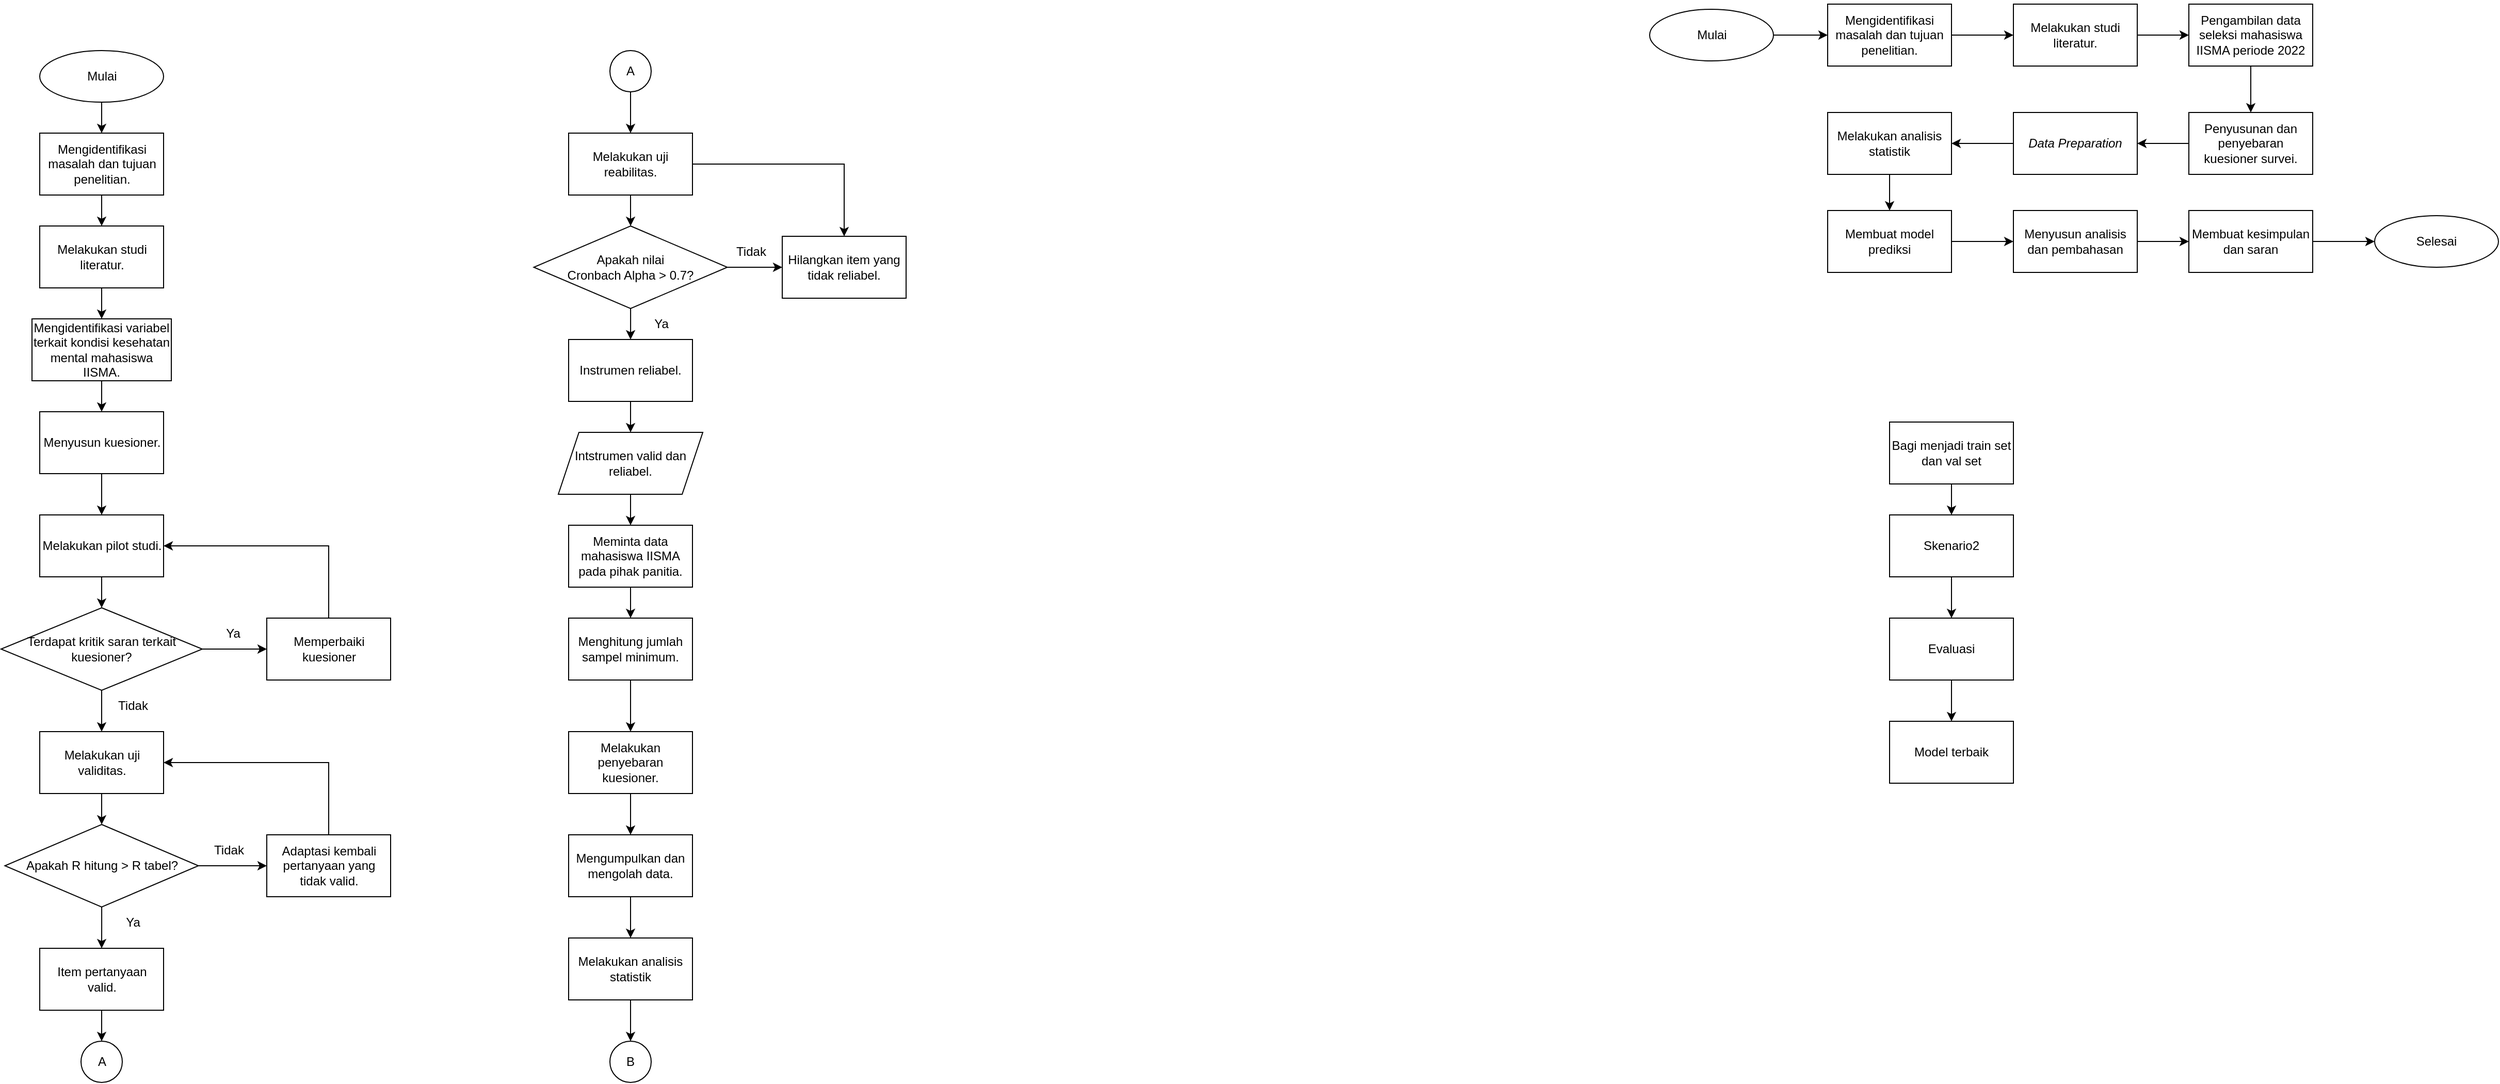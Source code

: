 <mxfile version="20.8.20" type="github"><diagram name="Page-1" id="6vEDRtmlLIIiAEqh84xX"><mxGraphModel dx="1050" dy="566" grid="1" gridSize="10" guides="1" tooltips="1" connect="1" arrows="1" fold="1" page="1" pageScale="1" pageWidth="850" pageHeight="1100" math="0" shadow="0"><root><mxCell id="0"/><mxCell id="1" parent="0"/><mxCell id="Qq9XXUf_qSSNxt4n9Jsq-1" value="" style="group" vertex="1" connectable="0" parent="1"><mxGeometry x="40" y="85" width="377.5" height="620" as="geometry"/></mxCell><mxCell id="Qq9XXUf_qSSNxt4n9Jsq-2" value="Mulai" style="ellipse;whiteSpace=wrap;html=1;" vertex="1" parent="Qq9XXUf_qSSNxt4n9Jsq-1"><mxGeometry x="37.5" width="120" height="50" as="geometry"/></mxCell><mxCell id="Qq9XXUf_qSSNxt4n9Jsq-3" value="Mengidentifikasi masalah dan tujuan penelitian." style="rounded=0;whiteSpace=wrap;html=1;" vertex="1" parent="Qq9XXUf_qSSNxt4n9Jsq-1"><mxGeometry x="37.5" y="80" width="120" height="60" as="geometry"/></mxCell><mxCell id="Qq9XXUf_qSSNxt4n9Jsq-4" style="edgeStyle=orthogonalEdgeStyle;rounded=0;orthogonalLoop=1;jettySize=auto;html=1;entryX=0.5;entryY=0;entryDx=0;entryDy=0;" edge="1" parent="Qq9XXUf_qSSNxt4n9Jsq-1" source="Qq9XXUf_qSSNxt4n9Jsq-2" target="Qq9XXUf_qSSNxt4n9Jsq-3"><mxGeometry relative="1" as="geometry"/></mxCell><mxCell id="Qq9XXUf_qSSNxt4n9Jsq-5" value="Melakukan studi literatur." style="rounded=0;whiteSpace=wrap;html=1;" vertex="1" parent="Qq9XXUf_qSSNxt4n9Jsq-1"><mxGeometry x="37.5" y="170" width="120" height="60" as="geometry"/></mxCell><mxCell id="Qq9XXUf_qSSNxt4n9Jsq-6" style="edgeStyle=orthogonalEdgeStyle;rounded=0;orthogonalLoop=1;jettySize=auto;html=1;entryX=0.5;entryY=0;entryDx=0;entryDy=0;" edge="1" parent="Qq9XXUf_qSSNxt4n9Jsq-1" source="Qq9XXUf_qSSNxt4n9Jsq-3" target="Qq9XXUf_qSSNxt4n9Jsq-5"><mxGeometry relative="1" as="geometry"/></mxCell><mxCell id="Qq9XXUf_qSSNxt4n9Jsq-7" value="Mengidentifikasi variabel terkait kondisi kesehatan mental mahasiswa IISMA." style="rounded=0;whiteSpace=wrap;html=1;" vertex="1" parent="Qq9XXUf_qSSNxt4n9Jsq-1"><mxGeometry x="30" y="260" width="135" height="60" as="geometry"/></mxCell><mxCell id="Qq9XXUf_qSSNxt4n9Jsq-8" style="edgeStyle=orthogonalEdgeStyle;rounded=0;orthogonalLoop=1;jettySize=auto;html=1;entryX=0.5;entryY=0;entryDx=0;entryDy=0;" edge="1" parent="Qq9XXUf_qSSNxt4n9Jsq-1" source="Qq9XXUf_qSSNxt4n9Jsq-5" target="Qq9XXUf_qSSNxt4n9Jsq-7"><mxGeometry relative="1" as="geometry"/></mxCell><mxCell id="Qq9XXUf_qSSNxt4n9Jsq-9" value="Menyusun kuesioner." style="rounded=0;whiteSpace=wrap;html=1;" vertex="1" parent="Qq9XXUf_qSSNxt4n9Jsq-1"><mxGeometry x="37.5" y="350" width="120" height="60" as="geometry"/></mxCell><mxCell id="Qq9XXUf_qSSNxt4n9Jsq-10" style="edgeStyle=orthogonalEdgeStyle;rounded=0;orthogonalLoop=1;jettySize=auto;html=1;entryX=0.5;entryY=0;entryDx=0;entryDy=0;" edge="1" parent="Qq9XXUf_qSSNxt4n9Jsq-1" source="Qq9XXUf_qSSNxt4n9Jsq-7" target="Qq9XXUf_qSSNxt4n9Jsq-9"><mxGeometry relative="1" as="geometry"/></mxCell><mxCell id="Qq9XXUf_qSSNxt4n9Jsq-11" value="Melakukan pilot studi." style="rounded=0;whiteSpace=wrap;html=1;" vertex="1" parent="Qq9XXUf_qSSNxt4n9Jsq-1"><mxGeometry x="37.5" y="450" width="120" height="60" as="geometry"/></mxCell><mxCell id="Qq9XXUf_qSSNxt4n9Jsq-12" style="edgeStyle=orthogonalEdgeStyle;rounded=0;orthogonalLoop=1;jettySize=auto;html=1;" edge="1" parent="Qq9XXUf_qSSNxt4n9Jsq-1" source="Qq9XXUf_qSSNxt4n9Jsq-9" target="Qq9XXUf_qSSNxt4n9Jsq-11"><mxGeometry relative="1" as="geometry"/></mxCell><mxCell id="Qq9XXUf_qSSNxt4n9Jsq-13" value="Terdapat kritik saran terkait kuesioner?" style="rhombus;whiteSpace=wrap;html=1;" vertex="1" parent="Qq9XXUf_qSSNxt4n9Jsq-1"><mxGeometry y="540" width="195" height="80" as="geometry"/></mxCell><mxCell id="Qq9XXUf_qSSNxt4n9Jsq-14" style="edgeStyle=orthogonalEdgeStyle;rounded=0;orthogonalLoop=1;jettySize=auto;html=1;entryX=0.5;entryY=0;entryDx=0;entryDy=0;" edge="1" parent="Qq9XXUf_qSSNxt4n9Jsq-1" source="Qq9XXUf_qSSNxt4n9Jsq-11" target="Qq9XXUf_qSSNxt4n9Jsq-13"><mxGeometry relative="1" as="geometry"/></mxCell><mxCell id="Qq9XXUf_qSSNxt4n9Jsq-15" style="edgeStyle=orthogonalEdgeStyle;rounded=0;orthogonalLoop=1;jettySize=auto;html=1;entryX=1;entryY=0.5;entryDx=0;entryDy=0;" edge="1" parent="Qq9XXUf_qSSNxt4n9Jsq-1" source="Qq9XXUf_qSSNxt4n9Jsq-16" target="Qq9XXUf_qSSNxt4n9Jsq-11"><mxGeometry relative="1" as="geometry"><Array as="points"><mxPoint x="317.5" y="480"/></Array></mxGeometry></mxCell><mxCell id="Qq9XXUf_qSSNxt4n9Jsq-16" value="Memperbaiki kuesioner" style="rounded=0;whiteSpace=wrap;html=1;" vertex="1" parent="Qq9XXUf_qSSNxt4n9Jsq-1"><mxGeometry x="257.5" y="550" width="120" height="60" as="geometry"/></mxCell><mxCell id="Qq9XXUf_qSSNxt4n9Jsq-17" style="edgeStyle=orthogonalEdgeStyle;rounded=0;orthogonalLoop=1;jettySize=auto;html=1;entryX=0;entryY=0.5;entryDx=0;entryDy=0;" edge="1" parent="Qq9XXUf_qSSNxt4n9Jsq-1" source="Qq9XXUf_qSSNxt4n9Jsq-13" target="Qq9XXUf_qSSNxt4n9Jsq-16"><mxGeometry relative="1" as="geometry"/></mxCell><mxCell id="Qq9XXUf_qSSNxt4n9Jsq-18" value="Ya" style="text;html=1;strokeColor=none;fillColor=none;align=center;verticalAlign=middle;whiteSpace=wrap;rounded=0;" vertex="1" parent="Qq9XXUf_qSSNxt4n9Jsq-1"><mxGeometry x="195" y="550" width="60" height="30" as="geometry"/></mxCell><mxCell id="Qq9XXUf_qSSNxt4n9Jsq-19" style="edgeStyle=orthogonalEdgeStyle;rounded=0;orthogonalLoop=1;jettySize=auto;html=1;" edge="1" parent="1" source="Qq9XXUf_qSSNxt4n9Jsq-20" target="Qq9XXUf_qSSNxt4n9Jsq-25"><mxGeometry relative="1" as="geometry"/></mxCell><mxCell id="Qq9XXUf_qSSNxt4n9Jsq-20" value="Melakukan uji validitas." style="rounded=0;whiteSpace=wrap;html=1;" vertex="1" parent="1"><mxGeometry x="77.5" y="745" width="120" height="60" as="geometry"/></mxCell><mxCell id="Qq9XXUf_qSSNxt4n9Jsq-21" style="edgeStyle=orthogonalEdgeStyle;rounded=0;orthogonalLoop=1;jettySize=auto;html=1;" edge="1" parent="1" source="Qq9XXUf_qSSNxt4n9Jsq-13" target="Qq9XXUf_qSSNxt4n9Jsq-20"><mxGeometry relative="1" as="geometry"/></mxCell><mxCell id="Qq9XXUf_qSSNxt4n9Jsq-22" value="Tidak" style="text;html=1;strokeColor=none;fillColor=none;align=center;verticalAlign=middle;whiteSpace=wrap;rounded=0;" vertex="1" parent="1"><mxGeometry x="137.5" y="705" width="60" height="30" as="geometry"/></mxCell><mxCell id="Qq9XXUf_qSSNxt4n9Jsq-23" style="edgeStyle=orthogonalEdgeStyle;rounded=0;orthogonalLoop=1;jettySize=auto;html=1;" edge="1" parent="1" source="Qq9XXUf_qSSNxt4n9Jsq-25" target="Qq9XXUf_qSSNxt4n9Jsq-27"><mxGeometry relative="1" as="geometry"/></mxCell><mxCell id="Qq9XXUf_qSSNxt4n9Jsq-24" style="edgeStyle=orthogonalEdgeStyle;rounded=0;orthogonalLoop=1;jettySize=auto;html=1;entryX=0;entryY=0.5;entryDx=0;entryDy=0;" edge="1" parent="1" source="Qq9XXUf_qSSNxt4n9Jsq-25" target="Qq9XXUf_qSSNxt4n9Jsq-29"><mxGeometry relative="1" as="geometry"/></mxCell><mxCell id="Qq9XXUf_qSSNxt4n9Jsq-25" value="Apakah R hitung &amp;gt; R tabel?" style="rhombus;whiteSpace=wrap;html=1;" vertex="1" parent="1"><mxGeometry x="43.75" y="835" width="187.5" height="80" as="geometry"/></mxCell><mxCell id="Qq9XXUf_qSSNxt4n9Jsq-26" style="edgeStyle=orthogonalEdgeStyle;rounded=0;orthogonalLoop=1;jettySize=auto;html=1;entryX=0.5;entryY=0;entryDx=0;entryDy=0;" edge="1" parent="1" source="Qq9XXUf_qSSNxt4n9Jsq-27" target="Qq9XXUf_qSSNxt4n9Jsq-32"><mxGeometry relative="1" as="geometry"/></mxCell><mxCell id="Qq9XXUf_qSSNxt4n9Jsq-27" value="Item pertanyaan valid." style="rounded=0;whiteSpace=wrap;html=1;" vertex="1" parent="1"><mxGeometry x="77.5" y="955" width="120" height="60" as="geometry"/></mxCell><mxCell id="Qq9XXUf_qSSNxt4n9Jsq-28" style="edgeStyle=orthogonalEdgeStyle;rounded=0;orthogonalLoop=1;jettySize=auto;html=1;entryX=1;entryY=0.5;entryDx=0;entryDy=0;" edge="1" parent="1" source="Qq9XXUf_qSSNxt4n9Jsq-29" target="Qq9XXUf_qSSNxt4n9Jsq-20"><mxGeometry relative="1" as="geometry"><Array as="points"><mxPoint x="358" y="775"/></Array></mxGeometry></mxCell><mxCell id="Qq9XXUf_qSSNxt4n9Jsq-29" value="Adaptasi kembali pertanyaan yang tidak valid." style="rounded=0;whiteSpace=wrap;html=1;" vertex="1" parent="1"><mxGeometry x="297.5" y="845" width="120" height="60" as="geometry"/></mxCell><mxCell id="Qq9XXUf_qSSNxt4n9Jsq-30" value="Ya" style="text;html=1;strokeColor=none;fillColor=none;align=center;verticalAlign=middle;whiteSpace=wrap;rounded=0;" vertex="1" parent="1"><mxGeometry x="137.5" y="915" width="60" height="30" as="geometry"/></mxCell><mxCell id="Qq9XXUf_qSSNxt4n9Jsq-31" value="Tidak" style="text;html=1;strokeColor=none;fillColor=none;align=center;verticalAlign=middle;whiteSpace=wrap;rounded=0;" vertex="1" parent="1"><mxGeometry x="231.25" y="845" width="60" height="30" as="geometry"/></mxCell><mxCell id="Qq9XXUf_qSSNxt4n9Jsq-32" value="A" style="ellipse;whiteSpace=wrap;html=1;aspect=fixed;" vertex="1" parent="1"><mxGeometry x="117.5" y="1045" width="40" height="40" as="geometry"/></mxCell><mxCell id="Qq9XXUf_qSSNxt4n9Jsq-33" style="edgeStyle=orthogonalEdgeStyle;rounded=0;orthogonalLoop=1;jettySize=auto;html=1;" edge="1" parent="1" source="Qq9XXUf_qSSNxt4n9Jsq-34" target="Qq9XXUf_qSSNxt4n9Jsq-37"><mxGeometry relative="1" as="geometry"/></mxCell><mxCell id="Qq9XXUf_qSSNxt4n9Jsq-34" value="A" style="ellipse;whiteSpace=wrap;html=1;aspect=fixed;" vertex="1" parent="1"><mxGeometry x="630" y="85" width="40" height="40" as="geometry"/></mxCell><mxCell id="Qq9XXUf_qSSNxt4n9Jsq-35" style="edgeStyle=orthogonalEdgeStyle;rounded=0;orthogonalLoop=1;jettySize=auto;html=1;" edge="1" parent="1" source="Qq9XXUf_qSSNxt4n9Jsq-37" target="Qq9XXUf_qSSNxt4n9Jsq-40"><mxGeometry relative="1" as="geometry"/></mxCell><mxCell id="Qq9XXUf_qSSNxt4n9Jsq-36" style="edgeStyle=orthogonalEdgeStyle;rounded=0;orthogonalLoop=1;jettySize=auto;html=1;" edge="1" parent="1" source="Qq9XXUf_qSSNxt4n9Jsq-37" target="Qq9XXUf_qSSNxt4n9Jsq-41"><mxGeometry relative="1" as="geometry"/></mxCell><mxCell id="Qq9XXUf_qSSNxt4n9Jsq-37" value="Melakukan uji reabilitas." style="rounded=0;whiteSpace=wrap;html=1;" vertex="1" parent="1"><mxGeometry x="590" y="165" width="120" height="60" as="geometry"/></mxCell><mxCell id="Qq9XXUf_qSSNxt4n9Jsq-38" style="edgeStyle=orthogonalEdgeStyle;rounded=0;orthogonalLoop=1;jettySize=auto;html=1;entryX=0;entryY=0.5;entryDx=0;entryDy=0;" edge="1" parent="1" source="Qq9XXUf_qSSNxt4n9Jsq-40" target="Qq9XXUf_qSSNxt4n9Jsq-41"><mxGeometry relative="1" as="geometry"/></mxCell><mxCell id="Qq9XXUf_qSSNxt4n9Jsq-39" style="edgeStyle=orthogonalEdgeStyle;rounded=0;orthogonalLoop=1;jettySize=auto;html=1;entryX=0.5;entryY=0;entryDx=0;entryDy=0;" edge="1" parent="1" source="Qq9XXUf_qSSNxt4n9Jsq-40" target="Qq9XXUf_qSSNxt4n9Jsq-44"><mxGeometry relative="1" as="geometry"/></mxCell><mxCell id="Qq9XXUf_qSSNxt4n9Jsq-40" value="&lt;div&gt;Apakah nilai &lt;br&gt;&lt;/div&gt;&lt;div&gt;Cronbach Alpha &amp;gt; 0.7?&lt;/div&gt;" style="rhombus;whiteSpace=wrap;html=1;" vertex="1" parent="1"><mxGeometry x="556.25" y="255" width="187.5" height="80" as="geometry"/></mxCell><mxCell id="Qq9XXUf_qSSNxt4n9Jsq-41" value="Hilangkan item yang tidak reliabel." style="rounded=0;whiteSpace=wrap;html=1;" vertex="1" parent="1"><mxGeometry x="797" y="265" width="120" height="60" as="geometry"/></mxCell><mxCell id="Qq9XXUf_qSSNxt4n9Jsq-42" value="Tidak" style="text;html=1;strokeColor=none;fillColor=none;align=center;verticalAlign=middle;whiteSpace=wrap;rounded=0;" vertex="1" parent="1"><mxGeometry x="737" y="265" width="60" height="30" as="geometry"/></mxCell><mxCell id="Qq9XXUf_qSSNxt4n9Jsq-43" style="edgeStyle=orthogonalEdgeStyle;rounded=0;orthogonalLoop=1;jettySize=auto;html=1;entryX=0.5;entryY=0;entryDx=0;entryDy=0;" edge="1" parent="1" source="Qq9XXUf_qSSNxt4n9Jsq-44" target="Qq9XXUf_qSSNxt4n9Jsq-47"><mxGeometry relative="1" as="geometry"/></mxCell><mxCell id="Qq9XXUf_qSSNxt4n9Jsq-44" value="Instrumen reliabel." style="rounded=0;whiteSpace=wrap;html=1;" vertex="1" parent="1"><mxGeometry x="590" y="365" width="120" height="60" as="geometry"/></mxCell><mxCell id="Qq9XXUf_qSSNxt4n9Jsq-45" value="Ya" style="text;html=1;strokeColor=none;fillColor=none;align=center;verticalAlign=middle;whiteSpace=wrap;rounded=0;" vertex="1" parent="1"><mxGeometry x="650" y="335" width="60" height="30" as="geometry"/></mxCell><mxCell id="Qq9XXUf_qSSNxt4n9Jsq-46" style="edgeStyle=orthogonalEdgeStyle;rounded=0;orthogonalLoop=1;jettySize=auto;html=1;entryX=0.5;entryY=0;entryDx=0;entryDy=0;" edge="1" parent="1" source="Qq9XXUf_qSSNxt4n9Jsq-47" target="Qq9XXUf_qSSNxt4n9Jsq-49"><mxGeometry relative="1" as="geometry"/></mxCell><mxCell id="Qq9XXUf_qSSNxt4n9Jsq-47" value="Intstrumen valid dan reliabel." style="shape=parallelogram;perimeter=parallelogramPerimeter;whiteSpace=wrap;html=1;fixedSize=1;" vertex="1" parent="1"><mxGeometry x="580" y="455" width="140" height="60" as="geometry"/></mxCell><mxCell id="Qq9XXUf_qSSNxt4n9Jsq-48" style="edgeStyle=orthogonalEdgeStyle;rounded=0;orthogonalLoop=1;jettySize=auto;html=1;entryX=0.5;entryY=0;entryDx=0;entryDy=0;" edge="1" parent="1" source="Qq9XXUf_qSSNxt4n9Jsq-49" target="Qq9XXUf_qSSNxt4n9Jsq-51"><mxGeometry relative="1" as="geometry"/></mxCell><mxCell id="Qq9XXUf_qSSNxt4n9Jsq-49" value="Meminta data mahasiswa IISMA pada pihak panitia." style="rounded=0;whiteSpace=wrap;html=1;" vertex="1" parent="1"><mxGeometry x="590" y="545" width="120" height="60" as="geometry"/></mxCell><mxCell id="Qq9XXUf_qSSNxt4n9Jsq-50" style="edgeStyle=orthogonalEdgeStyle;rounded=0;orthogonalLoop=1;jettySize=auto;html=1;entryX=0.5;entryY=0;entryDx=0;entryDy=0;" edge="1" parent="1" source="Qq9XXUf_qSSNxt4n9Jsq-51" target="Qq9XXUf_qSSNxt4n9Jsq-53"><mxGeometry relative="1" as="geometry"/></mxCell><mxCell id="Qq9XXUf_qSSNxt4n9Jsq-51" value="Menghitung jumlah sampel minimum." style="rounded=0;whiteSpace=wrap;html=1;" vertex="1" parent="1"><mxGeometry x="590" y="635" width="120" height="60" as="geometry"/></mxCell><mxCell id="Qq9XXUf_qSSNxt4n9Jsq-52" style="edgeStyle=orthogonalEdgeStyle;rounded=0;orthogonalLoop=1;jettySize=auto;html=1;entryX=0.5;entryY=0;entryDx=0;entryDy=0;" edge="1" parent="1" source="Qq9XXUf_qSSNxt4n9Jsq-53" target="Qq9XXUf_qSSNxt4n9Jsq-55"><mxGeometry relative="1" as="geometry"/></mxCell><mxCell id="Qq9XXUf_qSSNxt4n9Jsq-53" value="Melakukan penyebaran kuesioner." style="rounded=0;whiteSpace=wrap;html=1;" vertex="1" parent="1"><mxGeometry x="590" y="745" width="120" height="60" as="geometry"/></mxCell><mxCell id="Qq9XXUf_qSSNxt4n9Jsq-54" style="edgeStyle=orthogonalEdgeStyle;rounded=0;orthogonalLoop=1;jettySize=auto;html=1;entryX=0.5;entryY=0;entryDx=0;entryDy=0;" edge="1" parent="1" source="Qq9XXUf_qSSNxt4n9Jsq-55" target="Qq9XXUf_qSSNxt4n9Jsq-57"><mxGeometry relative="1" as="geometry"/></mxCell><mxCell id="Qq9XXUf_qSSNxt4n9Jsq-55" value="Mengumpulkan dan mengolah data." style="rounded=0;whiteSpace=wrap;html=1;" vertex="1" parent="1"><mxGeometry x="590" y="845" width="120" height="60" as="geometry"/></mxCell><mxCell id="Qq9XXUf_qSSNxt4n9Jsq-56" style="edgeStyle=orthogonalEdgeStyle;rounded=0;orthogonalLoop=1;jettySize=auto;html=1;entryX=0.5;entryY=0;entryDx=0;entryDy=0;" edge="1" parent="1" source="Qq9XXUf_qSSNxt4n9Jsq-57" target="Qq9XXUf_qSSNxt4n9Jsq-58"><mxGeometry relative="1" as="geometry"/></mxCell><mxCell id="Qq9XXUf_qSSNxt4n9Jsq-57" value="Melakukan analisis statistik" style="rounded=0;whiteSpace=wrap;html=1;" vertex="1" parent="1"><mxGeometry x="590" y="945" width="120" height="60" as="geometry"/></mxCell><mxCell id="Qq9XXUf_qSSNxt4n9Jsq-58" value="B" style="ellipse;whiteSpace=wrap;html=1;aspect=fixed;" vertex="1" parent="1"><mxGeometry x="630" y="1045" width="40" height="40" as="geometry"/></mxCell><mxCell id="Qq9XXUf_qSSNxt4n9Jsq-83" style="edgeStyle=orthogonalEdgeStyle;rounded=0;orthogonalLoop=1;jettySize=auto;html=1;" edge="1" parent="1" source="Qq9XXUf_qSSNxt4n9Jsq-84" target="Qq9XXUf_qSSNxt4n9Jsq-86"><mxGeometry relative="1" as="geometry"><mxPoint x="1930" y="555" as="targetPoint"/></mxGeometry></mxCell><mxCell id="Qq9XXUf_qSSNxt4n9Jsq-84" value="Bagi menjadi train set dan val set" style="rounded=0;whiteSpace=wrap;html=1;" vertex="1" parent="1"><mxGeometry x="1870" y="445" width="120" height="60" as="geometry"/></mxCell><mxCell id="Qq9XXUf_qSSNxt4n9Jsq-85" style="edgeStyle=orthogonalEdgeStyle;rounded=0;orthogonalLoop=1;jettySize=auto;html=1;entryX=0.5;entryY=0;entryDx=0;entryDy=0;" edge="1" parent="1" source="Qq9XXUf_qSSNxt4n9Jsq-86" target="Qq9XXUf_qSSNxt4n9Jsq-88"><mxGeometry relative="1" as="geometry"/></mxCell><mxCell id="Qq9XXUf_qSSNxt4n9Jsq-86" value="Skenario2" style="rounded=0;whiteSpace=wrap;html=1;" vertex="1" parent="1"><mxGeometry x="1870" y="535" width="120" height="60" as="geometry"/></mxCell><mxCell id="Qq9XXUf_qSSNxt4n9Jsq-87" style="edgeStyle=orthogonalEdgeStyle;rounded=0;orthogonalLoop=1;jettySize=auto;html=1;entryX=0.5;entryY=0;entryDx=0;entryDy=0;" edge="1" parent="1" source="Qq9XXUf_qSSNxt4n9Jsq-88" target="Qq9XXUf_qSSNxt4n9Jsq-89"><mxGeometry relative="1" as="geometry"/></mxCell><mxCell id="Qq9XXUf_qSSNxt4n9Jsq-88" value="Evaluasi" style="rounded=0;whiteSpace=wrap;html=1;" vertex="1" parent="1"><mxGeometry x="1870" y="635" width="120" height="60" as="geometry"/></mxCell><mxCell id="Qq9XXUf_qSSNxt4n9Jsq-89" value="Model terbaik" style="rounded=0;whiteSpace=wrap;html=1;" vertex="1" parent="1"><mxGeometry x="1870" y="735" width="120" height="60" as="geometry"/></mxCell><mxCell id="Qq9XXUf_qSSNxt4n9Jsq-97" value="" style="group" vertex="1" connectable="0" parent="1"><mxGeometry x="1637.5" y="40" width="822.5" height="260" as="geometry"/></mxCell><mxCell id="Qq9XXUf_qSSNxt4n9Jsq-60" value="Selesai" style="ellipse;whiteSpace=wrap;html=1;" vertex="1" parent="Qq9XXUf_qSSNxt4n9Jsq-97"><mxGeometry x="702.5" y="205" width="120" height="50" as="geometry"/></mxCell><mxCell id="Qq9XXUf_qSSNxt4n9Jsq-61" value="Mulai" style="ellipse;whiteSpace=wrap;html=1;" vertex="1" parent="Qq9XXUf_qSSNxt4n9Jsq-97"><mxGeometry y="5" width="120" height="50" as="geometry"/></mxCell><mxCell id="Qq9XXUf_qSSNxt4n9Jsq-62" value="Mengidentifikasi masalah dan tujuan penelitian." style="rounded=0;whiteSpace=wrap;html=1;" vertex="1" parent="Qq9XXUf_qSSNxt4n9Jsq-97"><mxGeometry x="172.5" width="120" height="60" as="geometry"/></mxCell><mxCell id="Qq9XXUf_qSSNxt4n9Jsq-63" style="edgeStyle=orthogonalEdgeStyle;rounded=0;orthogonalLoop=1;jettySize=auto;html=1;entryX=0;entryY=0.5;entryDx=0;entryDy=0;" edge="1" parent="Qq9XXUf_qSSNxt4n9Jsq-97" source="Qq9XXUf_qSSNxt4n9Jsq-61" target="Qq9XXUf_qSSNxt4n9Jsq-62"><mxGeometry relative="1" as="geometry"/></mxCell><mxCell id="Qq9XXUf_qSSNxt4n9Jsq-64" value="Melakukan studi literatur." style="rounded=0;whiteSpace=wrap;html=1;" vertex="1" parent="Qq9XXUf_qSSNxt4n9Jsq-97"><mxGeometry x="352.5" width="120" height="60" as="geometry"/></mxCell><mxCell id="Qq9XXUf_qSSNxt4n9Jsq-65" style="edgeStyle=orthogonalEdgeStyle;rounded=0;orthogonalLoop=1;jettySize=auto;html=1;entryX=0;entryY=0.5;entryDx=0;entryDy=0;" edge="1" parent="Qq9XXUf_qSSNxt4n9Jsq-97" source="Qq9XXUf_qSSNxt4n9Jsq-62" target="Qq9XXUf_qSSNxt4n9Jsq-64"><mxGeometry relative="1" as="geometry"/></mxCell><mxCell id="Qq9XXUf_qSSNxt4n9Jsq-66" value="&lt;p&gt;&lt;span&gt;Pengambilan data seleksi mahasiswa IISMA periode 2022&lt;/span&gt;&lt;/p&gt;" style="rounded=0;whiteSpace=wrap;html=1;" vertex="1" parent="Qq9XXUf_qSSNxt4n9Jsq-97"><mxGeometry x="522.5" width="120" height="60" as="geometry"/></mxCell><mxCell id="Qq9XXUf_qSSNxt4n9Jsq-67" style="edgeStyle=orthogonalEdgeStyle;rounded=0;orthogonalLoop=1;jettySize=auto;html=1;entryX=0;entryY=0.5;entryDx=0;entryDy=0;" edge="1" parent="Qq9XXUf_qSSNxt4n9Jsq-97" source="Qq9XXUf_qSSNxt4n9Jsq-64" target="Qq9XXUf_qSSNxt4n9Jsq-66"><mxGeometry relative="1" as="geometry"/></mxCell><mxCell id="Qq9XXUf_qSSNxt4n9Jsq-68" value="Penyusunan dan penyebaran kuesioner survei." style="rounded=0;whiteSpace=wrap;html=1;" vertex="1" parent="Qq9XXUf_qSSNxt4n9Jsq-97"><mxGeometry x="522.5" y="105" width="120" height="60" as="geometry"/></mxCell><mxCell id="Qq9XXUf_qSSNxt4n9Jsq-69" style="edgeStyle=orthogonalEdgeStyle;rounded=0;orthogonalLoop=1;jettySize=auto;html=1;entryX=0.5;entryY=0;entryDx=0;entryDy=0;" edge="1" parent="Qq9XXUf_qSSNxt4n9Jsq-97" source="Qq9XXUf_qSSNxt4n9Jsq-66" target="Qq9XXUf_qSSNxt4n9Jsq-68"><mxGeometry relative="1" as="geometry"/></mxCell><mxCell id="Qq9XXUf_qSSNxt4n9Jsq-72" value="&lt;i&gt;Data Preparation&lt;/i&gt;" style="rounded=0;whiteSpace=wrap;html=1;" vertex="1" parent="Qq9XXUf_qSSNxt4n9Jsq-97"><mxGeometry x="352.5" y="105" width="120" height="60" as="geometry"/></mxCell><mxCell id="Qq9XXUf_qSSNxt4n9Jsq-90" style="edgeStyle=orthogonalEdgeStyle;rounded=0;orthogonalLoop=1;jettySize=auto;html=1;entryX=1;entryY=0.5;entryDx=0;entryDy=0;" edge="1" parent="Qq9XXUf_qSSNxt4n9Jsq-97" source="Qq9XXUf_qSSNxt4n9Jsq-68" target="Qq9XXUf_qSSNxt4n9Jsq-72"><mxGeometry relative="1" as="geometry"/></mxCell><mxCell id="Qq9XXUf_qSSNxt4n9Jsq-74" value="Melakukan analisis statistik" style="rounded=0;whiteSpace=wrap;html=1;" vertex="1" parent="Qq9XXUf_qSSNxt4n9Jsq-97"><mxGeometry x="172.5" y="105" width="120" height="60" as="geometry"/></mxCell><mxCell id="Qq9XXUf_qSSNxt4n9Jsq-91" style="edgeStyle=orthogonalEdgeStyle;rounded=0;orthogonalLoop=1;jettySize=auto;html=1;entryX=1;entryY=0.5;entryDx=0;entryDy=0;" edge="1" parent="Qq9XXUf_qSSNxt4n9Jsq-97" source="Qq9XXUf_qSSNxt4n9Jsq-72" target="Qq9XXUf_qSSNxt4n9Jsq-74"><mxGeometry relative="1" as="geometry"/></mxCell><mxCell id="Qq9XXUf_qSSNxt4n9Jsq-76" value="Membuat model prediksi" style="rounded=0;whiteSpace=wrap;html=1;" vertex="1" parent="Qq9XXUf_qSSNxt4n9Jsq-97"><mxGeometry x="172.5" y="200" width="120" height="60" as="geometry"/></mxCell><mxCell id="Qq9XXUf_qSSNxt4n9Jsq-96" style="edgeStyle=orthogonalEdgeStyle;rounded=0;orthogonalLoop=1;jettySize=auto;html=1;entryX=0.5;entryY=0;entryDx=0;entryDy=0;" edge="1" parent="Qq9XXUf_qSSNxt4n9Jsq-97" source="Qq9XXUf_qSSNxt4n9Jsq-74" target="Qq9XXUf_qSSNxt4n9Jsq-76"><mxGeometry relative="1" as="geometry"/></mxCell><mxCell id="Qq9XXUf_qSSNxt4n9Jsq-78" value="Menyusun analisis dan pembahasan" style="rounded=0;whiteSpace=wrap;html=1;" vertex="1" parent="Qq9XXUf_qSSNxt4n9Jsq-97"><mxGeometry x="352.5" y="200" width="120" height="60" as="geometry"/></mxCell><mxCell id="Qq9XXUf_qSSNxt4n9Jsq-95" style="edgeStyle=orthogonalEdgeStyle;rounded=0;orthogonalLoop=1;jettySize=auto;html=1;entryX=0;entryY=0.5;entryDx=0;entryDy=0;" edge="1" parent="Qq9XXUf_qSSNxt4n9Jsq-97" source="Qq9XXUf_qSSNxt4n9Jsq-76" target="Qq9XXUf_qSSNxt4n9Jsq-78"><mxGeometry relative="1" as="geometry"/></mxCell><mxCell id="Qq9XXUf_qSSNxt4n9Jsq-80" style="edgeStyle=orthogonalEdgeStyle;rounded=0;orthogonalLoop=1;jettySize=auto;html=1;" edge="1" parent="Qq9XXUf_qSSNxt4n9Jsq-97" source="Qq9XXUf_qSSNxt4n9Jsq-81" target="Qq9XXUf_qSSNxt4n9Jsq-60"><mxGeometry relative="1" as="geometry"/></mxCell><mxCell id="Qq9XXUf_qSSNxt4n9Jsq-81" value="Membuat kesimpulan dan saran" style="rounded=0;whiteSpace=wrap;html=1;" vertex="1" parent="Qq9XXUf_qSSNxt4n9Jsq-97"><mxGeometry x="522.5" y="200" width="120" height="60" as="geometry"/></mxCell><mxCell id="Qq9XXUf_qSSNxt4n9Jsq-94" style="edgeStyle=orthogonalEdgeStyle;rounded=0;orthogonalLoop=1;jettySize=auto;html=1;entryX=0;entryY=0.5;entryDx=0;entryDy=0;" edge="1" parent="Qq9XXUf_qSSNxt4n9Jsq-97" source="Qq9XXUf_qSSNxt4n9Jsq-78" target="Qq9XXUf_qSSNxt4n9Jsq-81"><mxGeometry relative="1" as="geometry"/></mxCell></root></mxGraphModel></diagram></mxfile>